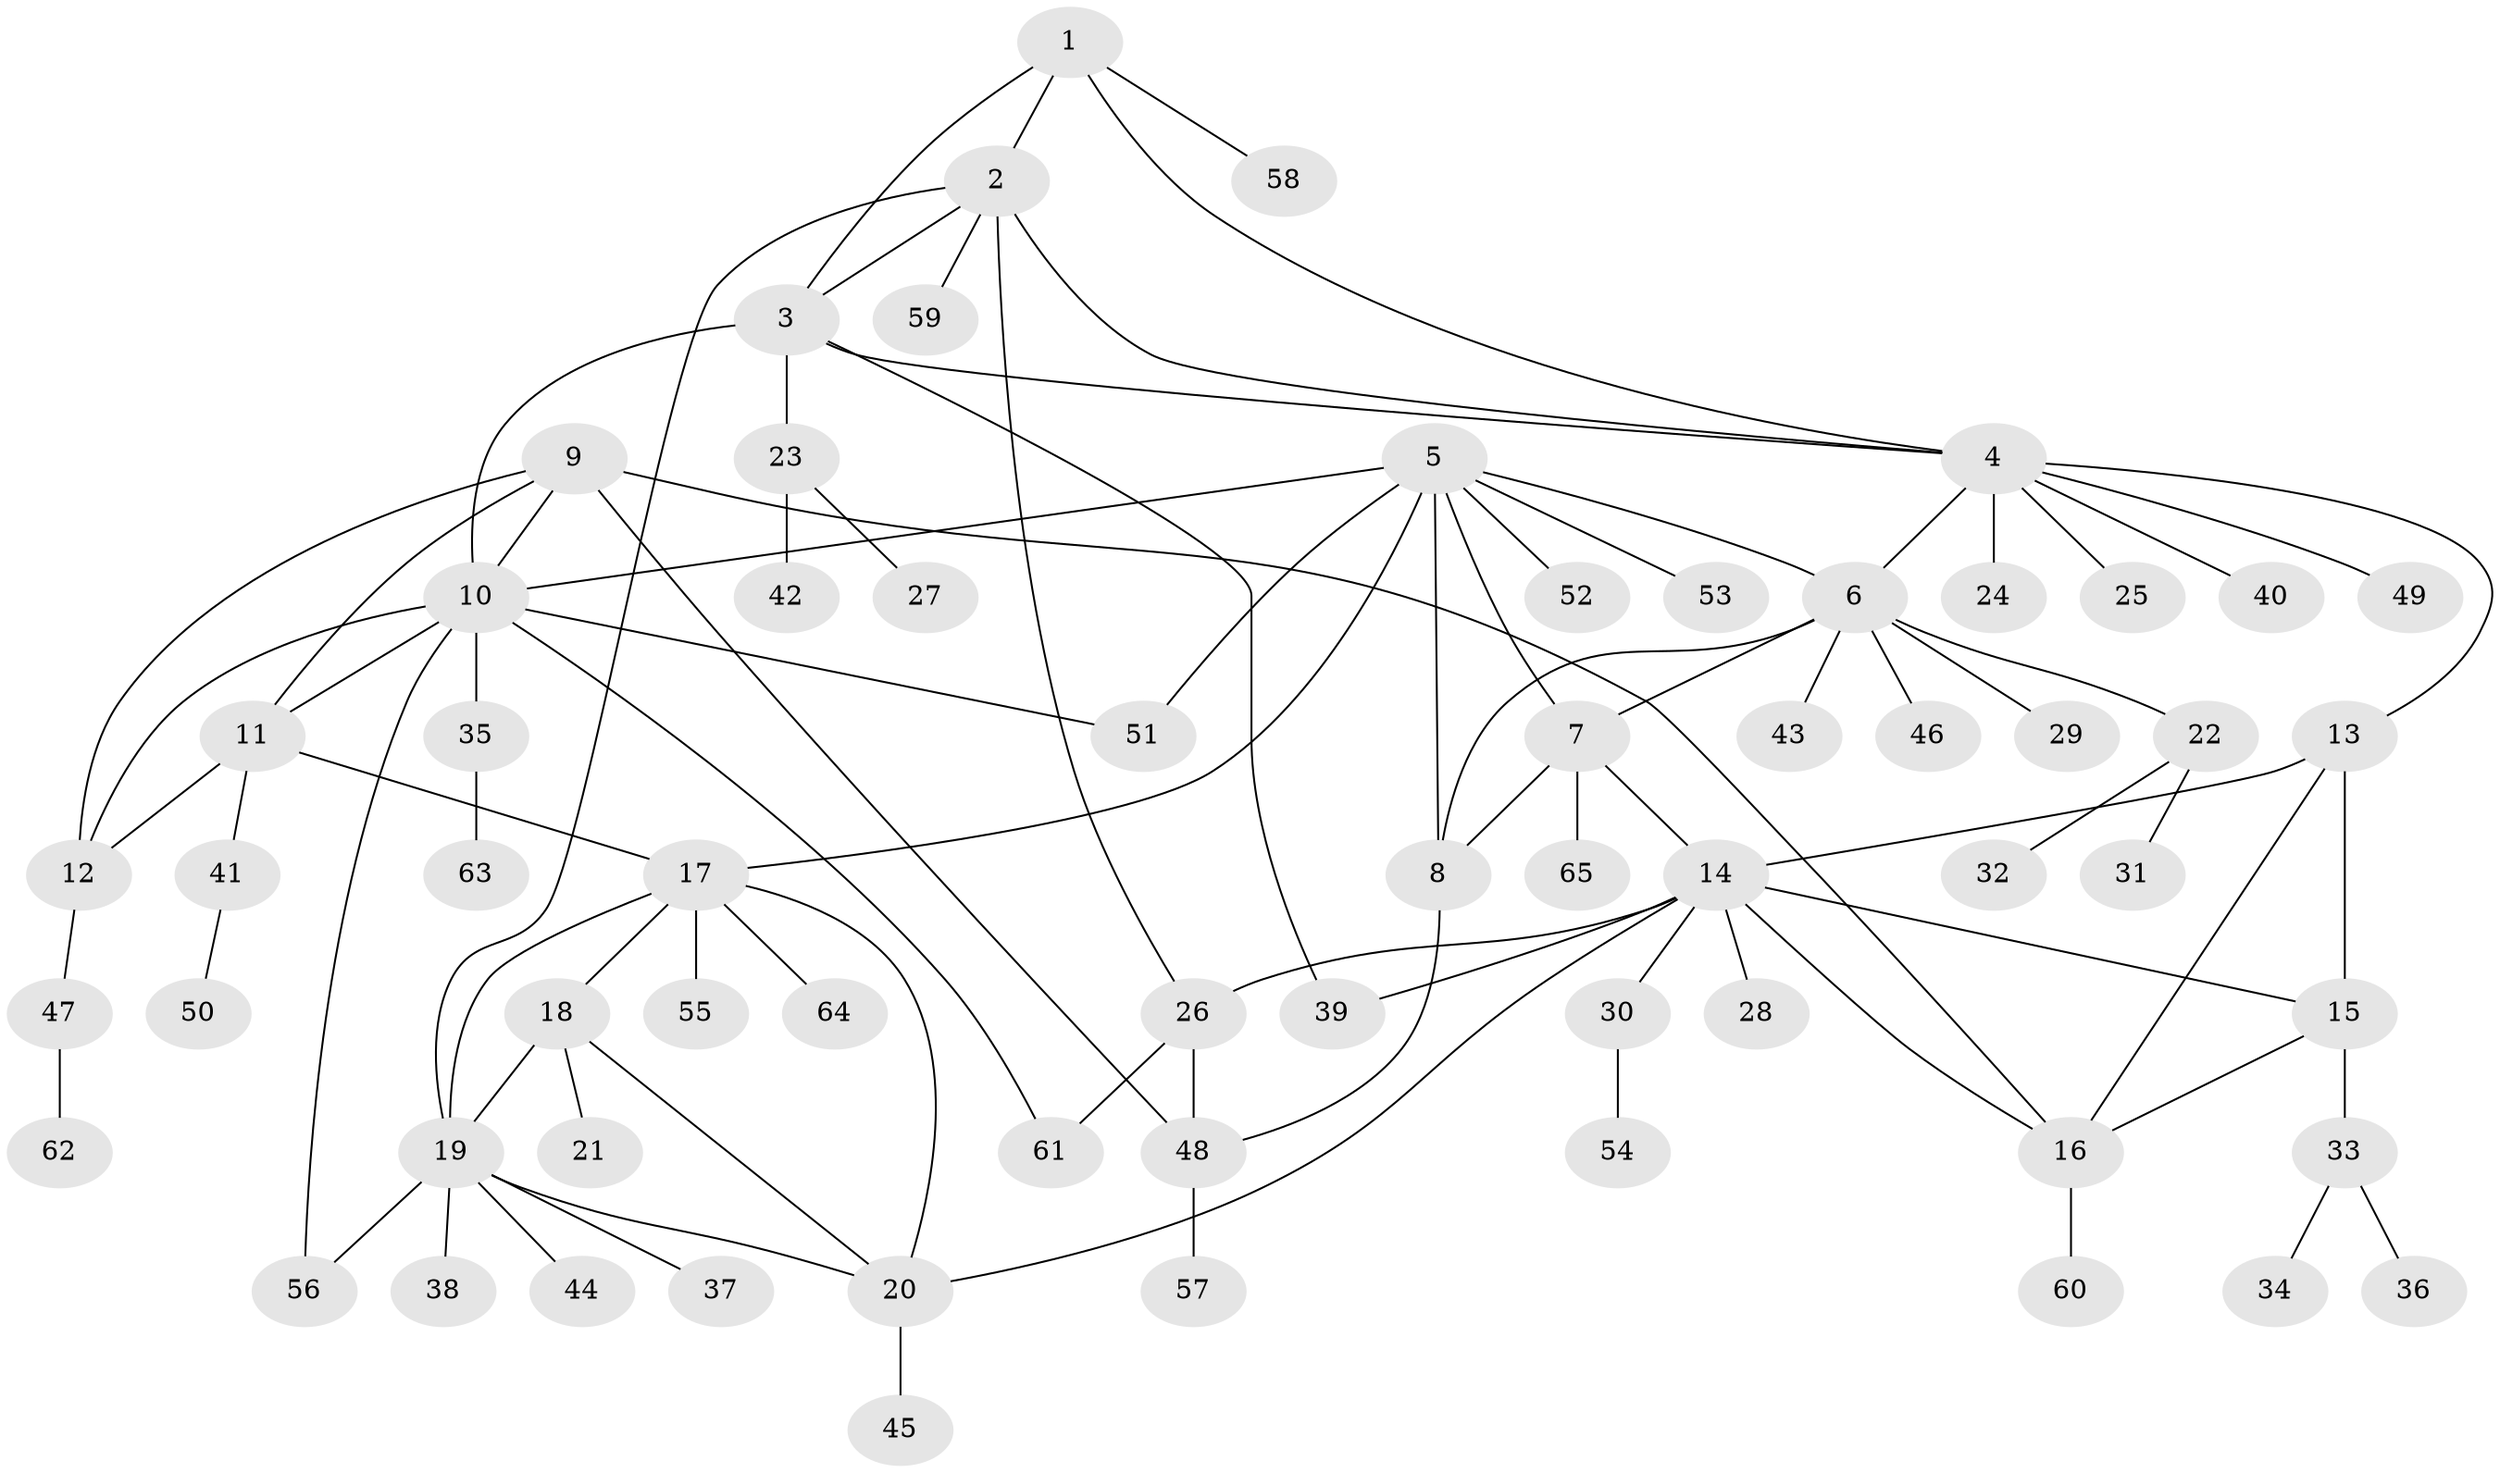 // original degree distribution, {5: 0.07777777777777778, 7: 0.011111111111111112, 6: 0.05555555555555555, 10: 0.022222222222222223, 9: 0.044444444444444446, 4: 0.03333333333333333, 8: 0.011111111111111112, 1: 0.5777777777777777, 3: 0.044444444444444446, 2: 0.12222222222222222}
// Generated by graph-tools (version 1.1) at 2025/52/03/04/25 22:52:39]
// undirected, 65 vertices, 92 edges
graph export_dot {
  node [color=gray90,style=filled];
  1;
  2;
  3;
  4;
  5;
  6;
  7;
  8;
  9;
  10;
  11;
  12;
  13;
  14;
  15;
  16;
  17;
  18;
  19;
  20;
  21;
  22;
  23;
  24;
  25;
  26;
  27;
  28;
  29;
  30;
  31;
  32;
  33;
  34;
  35;
  36;
  37;
  38;
  39;
  40;
  41;
  42;
  43;
  44;
  45;
  46;
  47;
  48;
  49;
  50;
  51;
  52;
  53;
  54;
  55;
  56;
  57;
  58;
  59;
  60;
  61;
  62;
  63;
  64;
  65;
  1 -- 2 [weight=1.0];
  1 -- 3 [weight=1.0];
  1 -- 4 [weight=1.0];
  1 -- 58 [weight=1.0];
  2 -- 3 [weight=1.0];
  2 -- 4 [weight=1.0];
  2 -- 19 [weight=1.0];
  2 -- 26 [weight=1.0];
  2 -- 59 [weight=1.0];
  3 -- 4 [weight=1.0];
  3 -- 10 [weight=1.0];
  3 -- 23 [weight=1.0];
  3 -- 39 [weight=1.0];
  4 -- 6 [weight=1.0];
  4 -- 13 [weight=1.0];
  4 -- 24 [weight=1.0];
  4 -- 25 [weight=1.0];
  4 -- 40 [weight=1.0];
  4 -- 49 [weight=1.0];
  5 -- 6 [weight=1.0];
  5 -- 7 [weight=1.0];
  5 -- 8 [weight=1.0];
  5 -- 10 [weight=1.0];
  5 -- 17 [weight=1.0];
  5 -- 51 [weight=1.0];
  5 -- 52 [weight=1.0];
  5 -- 53 [weight=1.0];
  6 -- 7 [weight=1.0];
  6 -- 8 [weight=1.0];
  6 -- 22 [weight=1.0];
  6 -- 29 [weight=1.0];
  6 -- 43 [weight=1.0];
  6 -- 46 [weight=1.0];
  7 -- 8 [weight=1.0];
  7 -- 14 [weight=1.0];
  7 -- 65 [weight=1.0];
  8 -- 48 [weight=1.0];
  9 -- 10 [weight=1.0];
  9 -- 11 [weight=1.0];
  9 -- 12 [weight=1.0];
  9 -- 16 [weight=1.0];
  9 -- 48 [weight=1.0];
  10 -- 11 [weight=1.0];
  10 -- 12 [weight=1.0];
  10 -- 35 [weight=1.0];
  10 -- 51 [weight=1.0];
  10 -- 56 [weight=1.0];
  10 -- 61 [weight=1.0];
  11 -- 12 [weight=1.0];
  11 -- 17 [weight=1.0];
  11 -- 41 [weight=1.0];
  12 -- 47 [weight=1.0];
  13 -- 14 [weight=1.0];
  13 -- 15 [weight=1.0];
  13 -- 16 [weight=1.0];
  14 -- 15 [weight=1.0];
  14 -- 16 [weight=1.0];
  14 -- 20 [weight=1.0];
  14 -- 26 [weight=1.0];
  14 -- 28 [weight=1.0];
  14 -- 30 [weight=1.0];
  14 -- 39 [weight=1.0];
  15 -- 16 [weight=1.0];
  15 -- 33 [weight=1.0];
  16 -- 60 [weight=1.0];
  17 -- 18 [weight=1.0];
  17 -- 19 [weight=1.0];
  17 -- 20 [weight=1.0];
  17 -- 55 [weight=1.0];
  17 -- 64 [weight=1.0];
  18 -- 19 [weight=1.0];
  18 -- 20 [weight=1.0];
  18 -- 21 [weight=1.0];
  19 -- 20 [weight=1.0];
  19 -- 37 [weight=1.0];
  19 -- 38 [weight=1.0];
  19 -- 44 [weight=1.0];
  19 -- 56 [weight=1.0];
  20 -- 45 [weight=1.0];
  22 -- 31 [weight=1.0];
  22 -- 32 [weight=1.0];
  23 -- 27 [weight=1.0];
  23 -- 42 [weight=1.0];
  26 -- 48 [weight=1.0];
  26 -- 61 [weight=1.0];
  30 -- 54 [weight=1.0];
  33 -- 34 [weight=1.0];
  33 -- 36 [weight=1.0];
  35 -- 63 [weight=1.0];
  41 -- 50 [weight=1.0];
  47 -- 62 [weight=1.0];
  48 -- 57 [weight=1.0];
}
